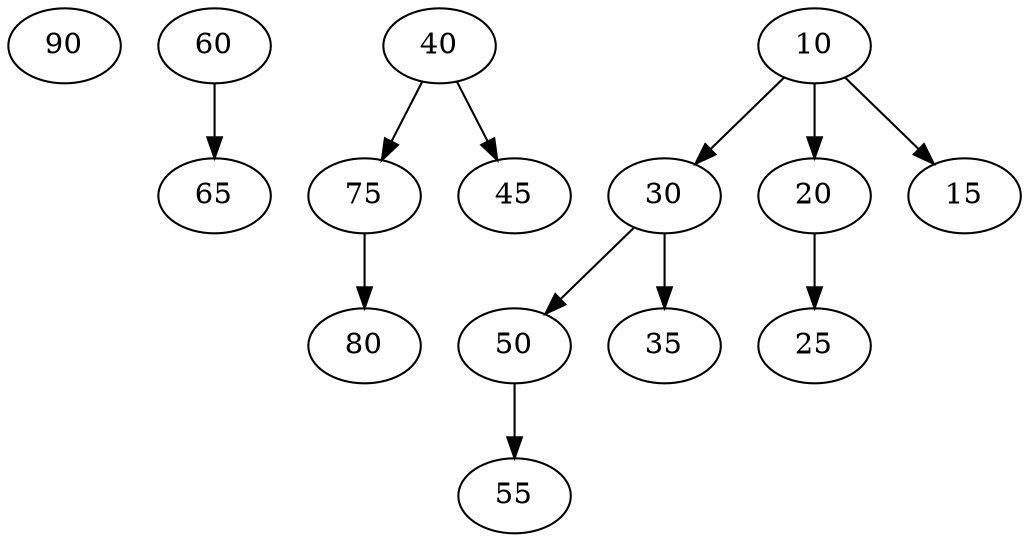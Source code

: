 digraph g{
	graph [ dpi = 900 ];
	90;
	60->65;
	40->75;
	75->80;
	40->45;
	10->30;
	30->50;
	50->55;
	30->35;
	10->20;
	20->25;
	10->15;
}
